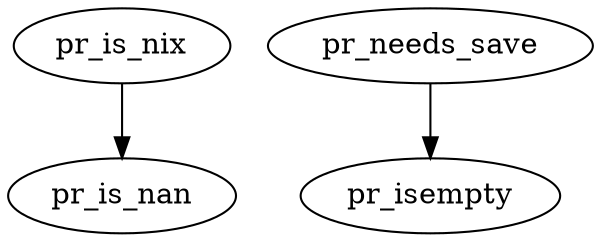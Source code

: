 /* Created by mdot for Matlab */
digraph m2html {
  pr_is_nix -> pr_is_nan;
  pr_needs_save -> pr_isempty;

  pr_is_nan [URL="pr_is_nan.html"];
  pr_is_nix [URL="pr_is_nix.html"];
  pr_isempty [URL="pr_isempty.html"];
  pr_needs_save [URL="pr_needs_save.html"];
}